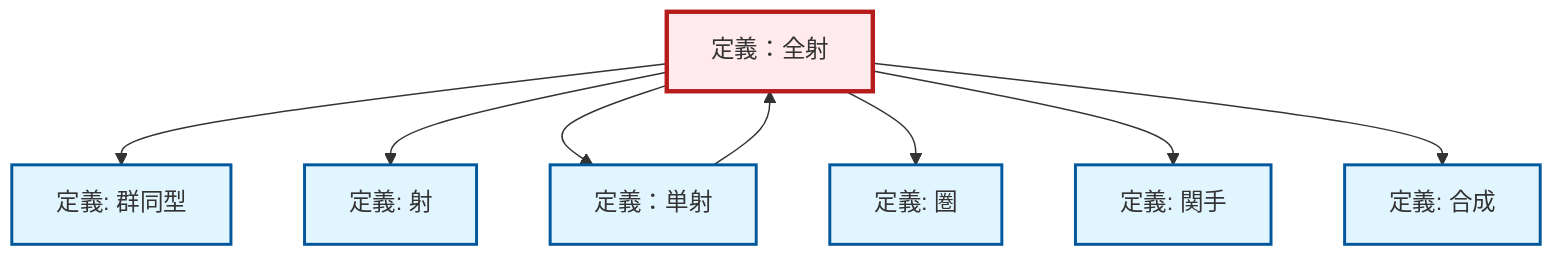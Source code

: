graph TD
    classDef definition fill:#e1f5fe,stroke:#01579b,stroke-width:2px
    classDef theorem fill:#f3e5f5,stroke:#4a148c,stroke-width:2px
    classDef axiom fill:#fff3e0,stroke:#e65100,stroke-width:2px
    classDef example fill:#e8f5e9,stroke:#1b5e20,stroke-width:2px
    classDef current fill:#ffebee,stroke:#b71c1c,stroke-width:3px
    def-epimorphism["定義：全射"]:::definition
    def-functor["定義: 関手"]:::definition
    def-category["定義: 圏"]:::definition
    def-monomorphism["定義：単射"]:::definition
    def-composition["定義: 合成"]:::definition
    def-morphism["定義: 射"]:::definition
    def-isomorphism["定義: 群同型"]:::definition
    def-epimorphism --> def-isomorphism
    def-epimorphism --> def-morphism
    def-epimorphism --> def-monomorphism
    def-epimorphism --> def-category
    def-epimorphism --> def-functor
    def-monomorphism --> def-epimorphism
    def-epimorphism --> def-composition
    class def-epimorphism current